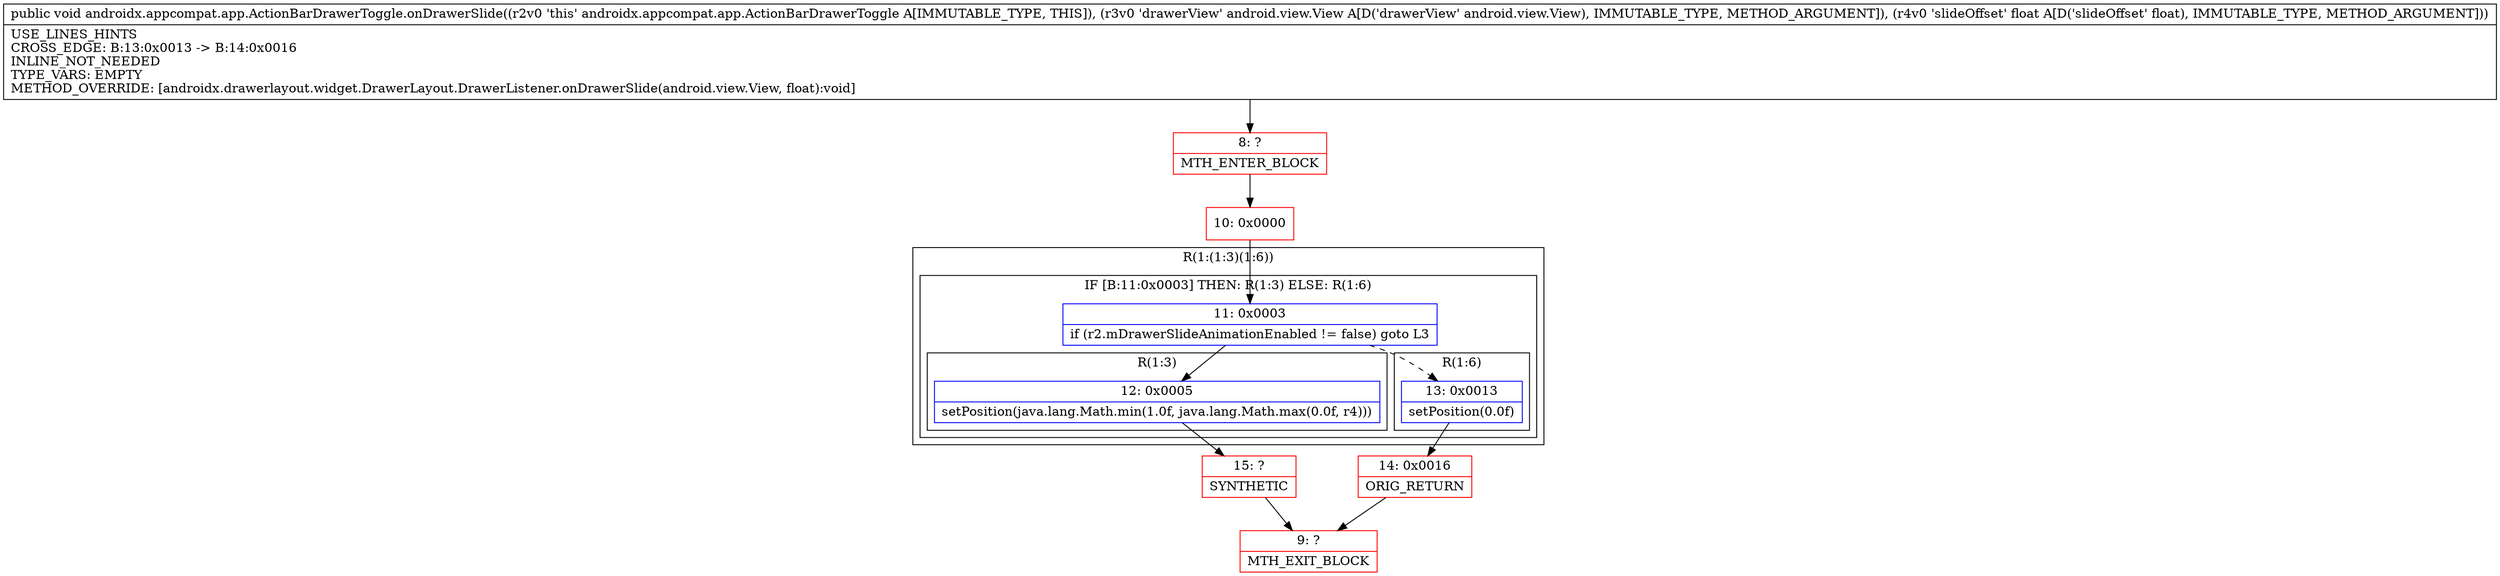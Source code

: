 digraph "CFG forandroidx.appcompat.app.ActionBarDrawerToggle.onDrawerSlide(Landroid\/view\/View;F)V" {
subgraph cluster_Region_2011381483 {
label = "R(1:(1:3)(1:6))";
node [shape=record,color=blue];
subgraph cluster_IfRegion_1735791567 {
label = "IF [B:11:0x0003] THEN: R(1:3) ELSE: R(1:6)";
node [shape=record,color=blue];
Node_11 [shape=record,label="{11\:\ 0x0003|if (r2.mDrawerSlideAnimationEnabled != false) goto L3\l}"];
subgraph cluster_Region_371456131 {
label = "R(1:3)";
node [shape=record,color=blue];
Node_12 [shape=record,label="{12\:\ 0x0005|setPosition(java.lang.Math.min(1.0f, java.lang.Math.max(0.0f, r4)))\l}"];
}
subgraph cluster_Region_308335935 {
label = "R(1:6)";
node [shape=record,color=blue];
Node_13 [shape=record,label="{13\:\ 0x0013|setPosition(0.0f)\l}"];
}
}
}
Node_8 [shape=record,color=red,label="{8\:\ ?|MTH_ENTER_BLOCK\l}"];
Node_10 [shape=record,color=red,label="{10\:\ 0x0000}"];
Node_15 [shape=record,color=red,label="{15\:\ ?|SYNTHETIC\l}"];
Node_9 [shape=record,color=red,label="{9\:\ ?|MTH_EXIT_BLOCK\l}"];
Node_14 [shape=record,color=red,label="{14\:\ 0x0016|ORIG_RETURN\l}"];
MethodNode[shape=record,label="{public void androidx.appcompat.app.ActionBarDrawerToggle.onDrawerSlide((r2v0 'this' androidx.appcompat.app.ActionBarDrawerToggle A[IMMUTABLE_TYPE, THIS]), (r3v0 'drawerView' android.view.View A[D('drawerView' android.view.View), IMMUTABLE_TYPE, METHOD_ARGUMENT]), (r4v0 'slideOffset' float A[D('slideOffset' float), IMMUTABLE_TYPE, METHOD_ARGUMENT]))  | USE_LINES_HINTS\lCROSS_EDGE: B:13:0x0013 \-\> B:14:0x0016\lINLINE_NOT_NEEDED\lTYPE_VARS: EMPTY\lMETHOD_OVERRIDE: [androidx.drawerlayout.widget.DrawerLayout.DrawerListener.onDrawerSlide(android.view.View, float):void]\l}"];
MethodNode -> Node_8;Node_11 -> Node_12;
Node_11 -> Node_13[style=dashed];
Node_12 -> Node_15;
Node_13 -> Node_14;
Node_8 -> Node_10;
Node_10 -> Node_11;
Node_15 -> Node_9;
Node_14 -> Node_9;
}

